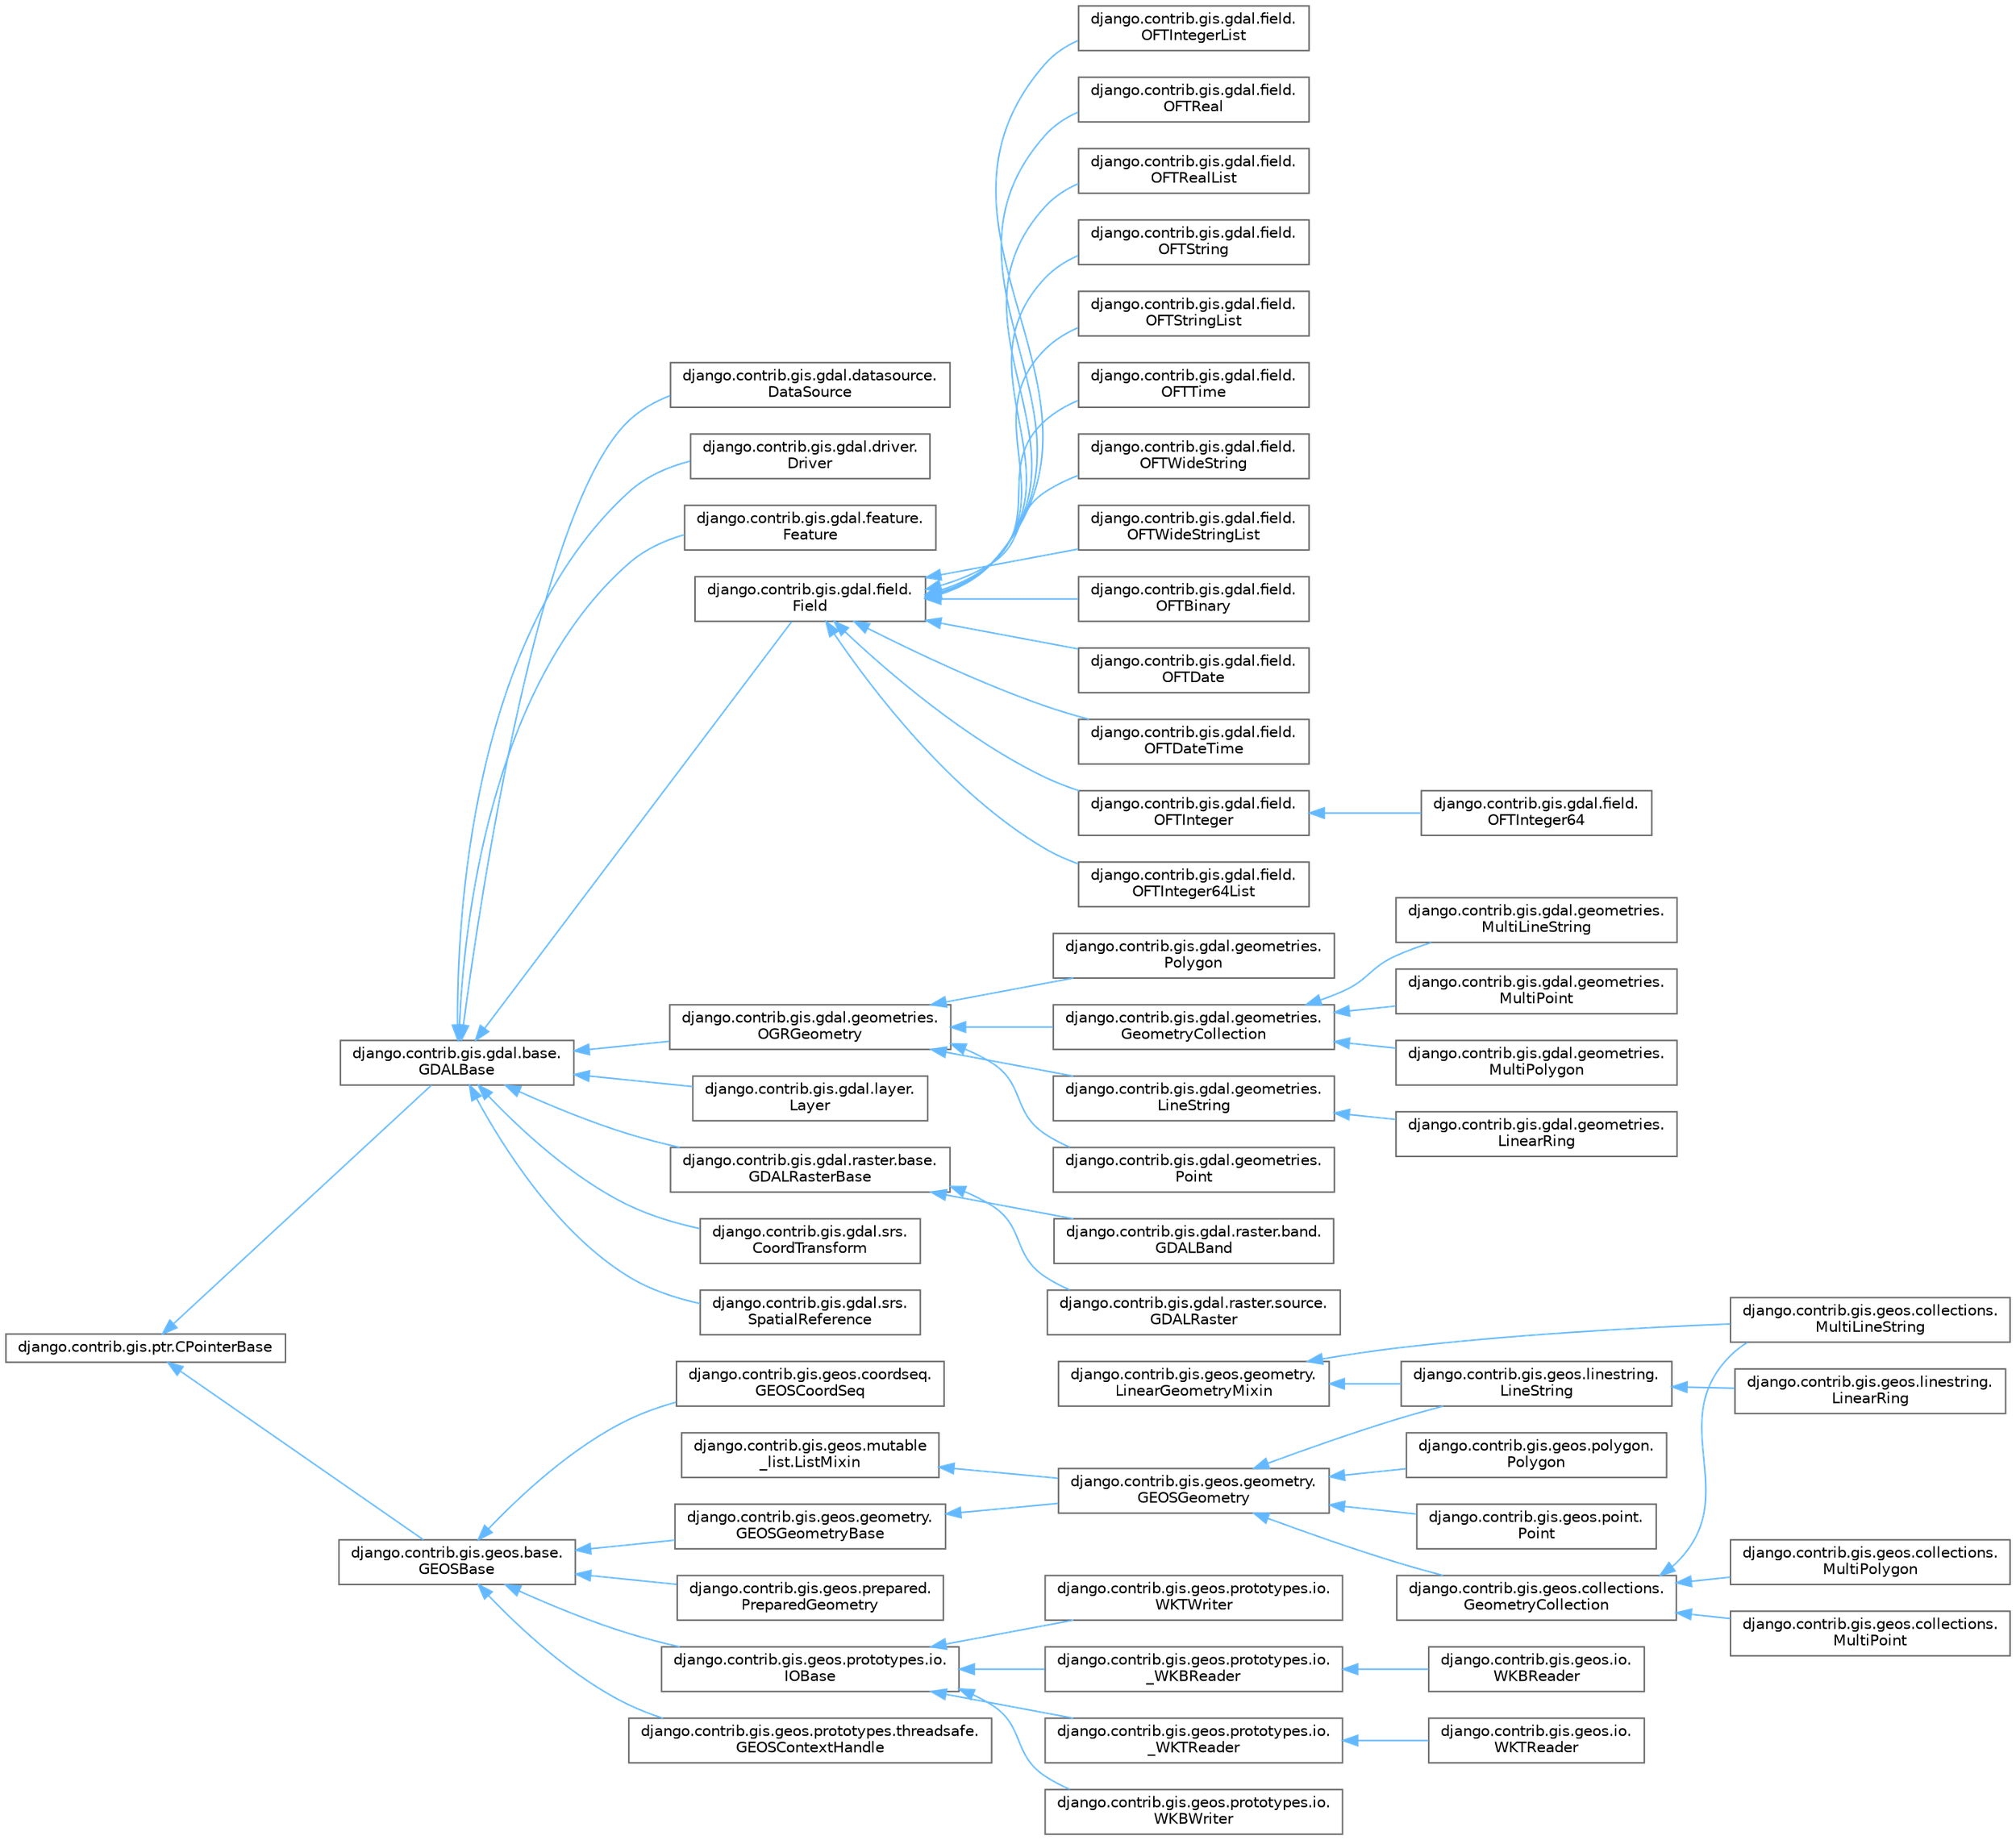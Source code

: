 digraph "Graphical Class Hierarchy"
{
 // LATEX_PDF_SIZE
  bgcolor="transparent";
  edge [fontname=Helvetica,fontsize=10,labelfontname=Helvetica,labelfontsize=10];
  node [fontname=Helvetica,fontsize=10,shape=box,height=0.2,width=0.4];
  rankdir="LR";
  Node0 [id="Node000000",label="django.contrib.gis.ptr.CPointerBase",height=0.2,width=0.4,color="grey40", fillcolor="white", style="filled",URL="$classdjango_1_1contrib_1_1gis_1_1ptr_1_1_c_pointer_base.html",tooltip=" "];
  Node0 -> Node1 [id="edge1171_Node000000_Node000001",dir="back",color="steelblue1",style="solid",tooltip=" "];
  Node1 [id="Node000001",label="django.contrib.gis.gdal.base.\lGDALBase",height=0.2,width=0.4,color="grey40", fillcolor="white", style="filled",URL="$classdjango_1_1contrib_1_1gis_1_1gdal_1_1base_1_1_g_d_a_l_base.html",tooltip=" "];
  Node1 -> Node2 [id="edge1172_Node000001_Node000002",dir="back",color="steelblue1",style="solid",tooltip=" "];
  Node2 [id="Node000002",label="django.contrib.gis.gdal.datasource.\lDataSource",height=0.2,width=0.4,color="grey40", fillcolor="white", style="filled",URL="$classdjango_1_1contrib_1_1gis_1_1gdal_1_1datasource_1_1_data_source.html",tooltip=" "];
  Node1 -> Node3 [id="edge1173_Node000001_Node000003",dir="back",color="steelblue1",style="solid",tooltip=" "];
  Node3 [id="Node000003",label="django.contrib.gis.gdal.driver.\lDriver",height=0.2,width=0.4,color="grey40", fillcolor="white", style="filled",URL="$classdjango_1_1contrib_1_1gis_1_1gdal_1_1driver_1_1_driver.html",tooltip=" "];
  Node1 -> Node4 [id="edge1174_Node000001_Node000004",dir="back",color="steelblue1",style="solid",tooltip=" "];
  Node4 [id="Node000004",label="django.contrib.gis.gdal.feature.\lFeature",height=0.2,width=0.4,color="grey40", fillcolor="white", style="filled",URL="$classdjango_1_1contrib_1_1gis_1_1gdal_1_1feature_1_1_feature.html",tooltip=" "];
  Node1 -> Node5 [id="edge1175_Node000001_Node000005",dir="back",color="steelblue1",style="solid",tooltip=" "];
  Node5 [id="Node000005",label="django.contrib.gis.gdal.field.\lField",height=0.2,width=0.4,color="grey40", fillcolor="white", style="filled",URL="$classdjango_1_1contrib_1_1gis_1_1gdal_1_1field_1_1_field.html",tooltip=" "];
  Node5 -> Node6 [id="edge1176_Node000005_Node000006",dir="back",color="steelblue1",style="solid",tooltip=" "];
  Node6 [id="Node000006",label="django.contrib.gis.gdal.field.\lOFTBinary",height=0.2,width=0.4,color="grey40", fillcolor="white", style="filled",URL="$classdjango_1_1contrib_1_1gis_1_1gdal_1_1field_1_1_o_f_t_binary.html",tooltip=" "];
  Node5 -> Node7 [id="edge1177_Node000005_Node000007",dir="back",color="steelblue1",style="solid",tooltip=" "];
  Node7 [id="Node000007",label="django.contrib.gis.gdal.field.\lOFTDate",height=0.2,width=0.4,color="grey40", fillcolor="white", style="filled",URL="$classdjango_1_1contrib_1_1gis_1_1gdal_1_1field_1_1_o_f_t_date.html",tooltip=" "];
  Node5 -> Node8 [id="edge1178_Node000005_Node000008",dir="back",color="steelblue1",style="solid",tooltip=" "];
  Node8 [id="Node000008",label="django.contrib.gis.gdal.field.\lOFTDateTime",height=0.2,width=0.4,color="grey40", fillcolor="white", style="filled",URL="$classdjango_1_1contrib_1_1gis_1_1gdal_1_1field_1_1_o_f_t_date_time.html",tooltip=" "];
  Node5 -> Node9 [id="edge1179_Node000005_Node000009",dir="back",color="steelblue1",style="solid",tooltip=" "];
  Node9 [id="Node000009",label="django.contrib.gis.gdal.field.\lOFTInteger",height=0.2,width=0.4,color="grey40", fillcolor="white", style="filled",URL="$classdjango_1_1contrib_1_1gis_1_1gdal_1_1field_1_1_o_f_t_integer.html",tooltip=" "];
  Node9 -> Node10 [id="edge1180_Node000009_Node000010",dir="back",color="steelblue1",style="solid",tooltip=" "];
  Node10 [id="Node000010",label="django.contrib.gis.gdal.field.\lOFTInteger64",height=0.2,width=0.4,color="grey40", fillcolor="white", style="filled",URL="$classdjango_1_1contrib_1_1gis_1_1gdal_1_1field_1_1_o_f_t_integer64.html",tooltip=" "];
  Node5 -> Node11 [id="edge1181_Node000005_Node000011",dir="back",color="steelblue1",style="solid",tooltip=" "];
  Node11 [id="Node000011",label="django.contrib.gis.gdal.field.\lOFTInteger64List",height=0.2,width=0.4,color="grey40", fillcolor="white", style="filled",URL="$classdjango_1_1contrib_1_1gis_1_1gdal_1_1field_1_1_o_f_t_integer64_list.html",tooltip=" "];
  Node5 -> Node12 [id="edge1182_Node000005_Node000012",dir="back",color="steelblue1",style="solid",tooltip=" "];
  Node12 [id="Node000012",label="django.contrib.gis.gdal.field.\lOFTIntegerList",height=0.2,width=0.4,color="grey40", fillcolor="white", style="filled",URL="$classdjango_1_1contrib_1_1gis_1_1gdal_1_1field_1_1_o_f_t_integer_list.html",tooltip=" "];
  Node5 -> Node13 [id="edge1183_Node000005_Node000013",dir="back",color="steelblue1",style="solid",tooltip=" "];
  Node13 [id="Node000013",label="django.contrib.gis.gdal.field.\lOFTReal",height=0.2,width=0.4,color="grey40", fillcolor="white", style="filled",URL="$classdjango_1_1contrib_1_1gis_1_1gdal_1_1field_1_1_o_f_t_real.html",tooltip=" "];
  Node5 -> Node14 [id="edge1184_Node000005_Node000014",dir="back",color="steelblue1",style="solid",tooltip=" "];
  Node14 [id="Node000014",label="django.contrib.gis.gdal.field.\lOFTRealList",height=0.2,width=0.4,color="grey40", fillcolor="white", style="filled",URL="$classdjango_1_1contrib_1_1gis_1_1gdal_1_1field_1_1_o_f_t_real_list.html",tooltip=" "];
  Node5 -> Node15 [id="edge1185_Node000005_Node000015",dir="back",color="steelblue1",style="solid",tooltip=" "];
  Node15 [id="Node000015",label="django.contrib.gis.gdal.field.\lOFTString",height=0.2,width=0.4,color="grey40", fillcolor="white", style="filled",URL="$classdjango_1_1contrib_1_1gis_1_1gdal_1_1field_1_1_o_f_t_string.html",tooltip=" "];
  Node5 -> Node16 [id="edge1186_Node000005_Node000016",dir="back",color="steelblue1",style="solid",tooltip=" "];
  Node16 [id="Node000016",label="django.contrib.gis.gdal.field.\lOFTStringList",height=0.2,width=0.4,color="grey40", fillcolor="white", style="filled",URL="$classdjango_1_1contrib_1_1gis_1_1gdal_1_1field_1_1_o_f_t_string_list.html",tooltip=" "];
  Node5 -> Node17 [id="edge1187_Node000005_Node000017",dir="back",color="steelblue1",style="solid",tooltip=" "];
  Node17 [id="Node000017",label="django.contrib.gis.gdal.field.\lOFTTime",height=0.2,width=0.4,color="grey40", fillcolor="white", style="filled",URL="$classdjango_1_1contrib_1_1gis_1_1gdal_1_1field_1_1_o_f_t_time.html",tooltip=" "];
  Node5 -> Node18 [id="edge1188_Node000005_Node000018",dir="back",color="steelblue1",style="solid",tooltip=" "];
  Node18 [id="Node000018",label="django.contrib.gis.gdal.field.\lOFTWideString",height=0.2,width=0.4,color="grey40", fillcolor="white", style="filled",URL="$classdjango_1_1contrib_1_1gis_1_1gdal_1_1field_1_1_o_f_t_wide_string.html",tooltip=" "];
  Node5 -> Node19 [id="edge1189_Node000005_Node000019",dir="back",color="steelblue1",style="solid",tooltip=" "];
  Node19 [id="Node000019",label="django.contrib.gis.gdal.field.\lOFTWideStringList",height=0.2,width=0.4,color="grey40", fillcolor="white", style="filled",URL="$classdjango_1_1contrib_1_1gis_1_1gdal_1_1field_1_1_o_f_t_wide_string_list.html",tooltip=" "];
  Node1 -> Node20 [id="edge1190_Node000001_Node000020",dir="back",color="steelblue1",style="solid",tooltip=" "];
  Node20 [id="Node000020",label="django.contrib.gis.gdal.geometries.\lOGRGeometry",height=0.2,width=0.4,color="grey40", fillcolor="white", style="filled",URL="$classdjango_1_1contrib_1_1gis_1_1gdal_1_1geometries_1_1_o_g_r_geometry.html",tooltip=" "];
  Node20 -> Node21 [id="edge1191_Node000020_Node000021",dir="back",color="steelblue1",style="solid",tooltip=" "];
  Node21 [id="Node000021",label="django.contrib.gis.gdal.geometries.\lGeometryCollection",height=0.2,width=0.4,color="grey40", fillcolor="white", style="filled",URL="$classdjango_1_1contrib_1_1gis_1_1gdal_1_1geometries_1_1_geometry_collection.html",tooltip=" "];
  Node21 -> Node22 [id="edge1192_Node000021_Node000022",dir="back",color="steelblue1",style="solid",tooltip=" "];
  Node22 [id="Node000022",label="django.contrib.gis.gdal.geometries.\lMultiLineString",height=0.2,width=0.4,color="grey40", fillcolor="white", style="filled",URL="$classdjango_1_1contrib_1_1gis_1_1gdal_1_1geometries_1_1_multi_line_string.html",tooltip=" "];
  Node21 -> Node23 [id="edge1193_Node000021_Node000023",dir="back",color="steelblue1",style="solid",tooltip=" "];
  Node23 [id="Node000023",label="django.contrib.gis.gdal.geometries.\lMultiPoint",height=0.2,width=0.4,color="grey40", fillcolor="white", style="filled",URL="$classdjango_1_1contrib_1_1gis_1_1gdal_1_1geometries_1_1_multi_point.html",tooltip=" "];
  Node21 -> Node24 [id="edge1194_Node000021_Node000024",dir="back",color="steelblue1",style="solid",tooltip=" "];
  Node24 [id="Node000024",label="django.contrib.gis.gdal.geometries.\lMultiPolygon",height=0.2,width=0.4,color="grey40", fillcolor="white", style="filled",URL="$classdjango_1_1contrib_1_1gis_1_1gdal_1_1geometries_1_1_multi_polygon.html",tooltip=" "];
  Node20 -> Node25 [id="edge1195_Node000020_Node000025",dir="back",color="steelblue1",style="solid",tooltip=" "];
  Node25 [id="Node000025",label="django.contrib.gis.gdal.geometries.\lLineString",height=0.2,width=0.4,color="grey40", fillcolor="white", style="filled",URL="$classdjango_1_1contrib_1_1gis_1_1gdal_1_1geometries_1_1_line_string.html",tooltip=" "];
  Node25 -> Node26 [id="edge1196_Node000025_Node000026",dir="back",color="steelblue1",style="solid",tooltip=" "];
  Node26 [id="Node000026",label="django.contrib.gis.gdal.geometries.\lLinearRing",height=0.2,width=0.4,color="grey40", fillcolor="white", style="filled",URL="$classdjango_1_1contrib_1_1gis_1_1gdal_1_1geometries_1_1_linear_ring.html",tooltip=" "];
  Node20 -> Node27 [id="edge1197_Node000020_Node000027",dir="back",color="steelblue1",style="solid",tooltip=" "];
  Node27 [id="Node000027",label="django.contrib.gis.gdal.geometries.\lPoint",height=0.2,width=0.4,color="grey40", fillcolor="white", style="filled",URL="$classdjango_1_1contrib_1_1gis_1_1gdal_1_1geometries_1_1_point.html",tooltip=" "];
  Node20 -> Node28 [id="edge1198_Node000020_Node000028",dir="back",color="steelblue1",style="solid",tooltip=" "];
  Node28 [id="Node000028",label="django.contrib.gis.gdal.geometries.\lPolygon",height=0.2,width=0.4,color="grey40", fillcolor="white", style="filled",URL="$classdjango_1_1contrib_1_1gis_1_1gdal_1_1geometries_1_1_polygon.html",tooltip=" "];
  Node1 -> Node29 [id="edge1199_Node000001_Node000029",dir="back",color="steelblue1",style="solid",tooltip=" "];
  Node29 [id="Node000029",label="django.contrib.gis.gdal.layer.\lLayer",height=0.2,width=0.4,color="grey40", fillcolor="white", style="filled",URL="$classdjango_1_1contrib_1_1gis_1_1gdal_1_1layer_1_1_layer.html",tooltip=" "];
  Node1 -> Node30 [id="edge1200_Node000001_Node000030",dir="back",color="steelblue1",style="solid",tooltip=" "];
  Node30 [id="Node000030",label="django.contrib.gis.gdal.raster.base.\lGDALRasterBase",height=0.2,width=0.4,color="grey40", fillcolor="white", style="filled",URL="$classdjango_1_1contrib_1_1gis_1_1gdal_1_1raster_1_1base_1_1_g_d_a_l_raster_base.html",tooltip=" "];
  Node30 -> Node31 [id="edge1201_Node000030_Node000031",dir="back",color="steelblue1",style="solid",tooltip=" "];
  Node31 [id="Node000031",label="django.contrib.gis.gdal.raster.band.\lGDALBand",height=0.2,width=0.4,color="grey40", fillcolor="white", style="filled",URL="$classdjango_1_1contrib_1_1gis_1_1gdal_1_1raster_1_1band_1_1_g_d_a_l_band.html",tooltip=" "];
  Node30 -> Node32 [id="edge1202_Node000030_Node000032",dir="back",color="steelblue1",style="solid",tooltip=" "];
  Node32 [id="Node000032",label="django.contrib.gis.gdal.raster.source.\lGDALRaster",height=0.2,width=0.4,color="grey40", fillcolor="white", style="filled",URL="$classdjango_1_1contrib_1_1gis_1_1gdal_1_1raster_1_1source_1_1_g_d_a_l_raster.html",tooltip=" "];
  Node1 -> Node33 [id="edge1203_Node000001_Node000033",dir="back",color="steelblue1",style="solid",tooltip=" "];
  Node33 [id="Node000033",label="django.contrib.gis.gdal.srs.\lCoordTransform",height=0.2,width=0.4,color="grey40", fillcolor="white", style="filled",URL="$classdjango_1_1contrib_1_1gis_1_1gdal_1_1srs_1_1_coord_transform.html",tooltip=" "];
  Node1 -> Node34 [id="edge1204_Node000001_Node000034",dir="back",color="steelblue1",style="solid",tooltip=" "];
  Node34 [id="Node000034",label="django.contrib.gis.gdal.srs.\lSpatialReference",height=0.2,width=0.4,color="grey40", fillcolor="white", style="filled",URL="$classdjango_1_1contrib_1_1gis_1_1gdal_1_1srs_1_1_spatial_reference.html",tooltip=" "];
  Node0 -> Node35 [id="edge1205_Node000000_Node000035",dir="back",color="steelblue1",style="solid",tooltip=" "];
  Node35 [id="Node000035",label="django.contrib.gis.geos.base.\lGEOSBase",height=0.2,width=0.4,color="grey40", fillcolor="white", style="filled",URL="$classdjango_1_1contrib_1_1gis_1_1geos_1_1base_1_1_g_e_o_s_base.html",tooltip=" "];
  Node35 -> Node36 [id="edge1206_Node000035_Node000036",dir="back",color="steelblue1",style="solid",tooltip=" "];
  Node36 [id="Node000036",label="django.contrib.gis.geos.coordseq.\lGEOSCoordSeq",height=0.2,width=0.4,color="grey40", fillcolor="white", style="filled",URL="$classdjango_1_1contrib_1_1gis_1_1geos_1_1coordseq_1_1_g_e_o_s_coord_seq.html",tooltip=" "];
  Node35 -> Node37 [id="edge1207_Node000035_Node000037",dir="back",color="steelblue1",style="solid",tooltip=" "];
  Node37 [id="Node000037",label="django.contrib.gis.geos.geometry.\lGEOSGeometryBase",height=0.2,width=0.4,color="grey40", fillcolor="white", style="filled",URL="$classdjango_1_1contrib_1_1gis_1_1geos_1_1geometry_1_1_g_e_o_s_geometry_base.html",tooltip=" "];
  Node37 -> Node38 [id="edge1208_Node000037_Node000038",dir="back",color="steelblue1",style="solid",tooltip=" "];
  Node38 [id="Node000038",label="django.contrib.gis.geos.geometry.\lGEOSGeometry",height=0.2,width=0.4,color="grey40", fillcolor="white", style="filled",URL="$classdjango_1_1contrib_1_1gis_1_1geos_1_1geometry_1_1_g_e_o_s_geometry.html",tooltip=" "];
  Node38 -> Node39 [id="edge1209_Node000038_Node000039",dir="back",color="steelblue1",style="solid",tooltip=" "];
  Node39 [id="Node000039",label="django.contrib.gis.geos.collections.\lGeometryCollection",height=0.2,width=0.4,color="grey40", fillcolor="white", style="filled",URL="$classdjango_1_1contrib_1_1gis_1_1geos_1_1collections_1_1_geometry_collection.html",tooltip=" "];
  Node39 -> Node40 [id="edge1210_Node000039_Node000040",dir="back",color="steelblue1",style="solid",tooltip=" "];
  Node40 [id="Node000040",label="django.contrib.gis.geos.collections.\lMultiLineString",height=0.2,width=0.4,color="grey40", fillcolor="white", style="filled",URL="$classdjango_1_1contrib_1_1gis_1_1geos_1_1collections_1_1_multi_line_string.html",tooltip=" "];
  Node39 -> Node44 [id="edge1211_Node000039_Node000044",dir="back",color="steelblue1",style="solid",tooltip=" "];
  Node44 [id="Node000044",label="django.contrib.gis.geos.collections.\lMultiPoint",height=0.2,width=0.4,color="grey40", fillcolor="white", style="filled",URL="$classdjango_1_1contrib_1_1gis_1_1geos_1_1collections_1_1_multi_point.html",tooltip=" "];
  Node39 -> Node45 [id="edge1212_Node000039_Node000045",dir="back",color="steelblue1",style="solid",tooltip=" "];
  Node45 [id="Node000045",label="django.contrib.gis.geos.collections.\lMultiPolygon",height=0.2,width=0.4,color="grey40", fillcolor="white", style="filled",URL="$classdjango_1_1contrib_1_1gis_1_1geos_1_1collections_1_1_multi_polygon.html",tooltip=" "];
  Node38 -> Node42 [id="edge1213_Node000038_Node000042",dir="back",color="steelblue1",style="solid",tooltip=" "];
  Node42 [id="Node000042",label="django.contrib.gis.geos.linestring.\lLineString",height=0.2,width=0.4,color="grey40", fillcolor="white", style="filled",URL="$classdjango_1_1contrib_1_1gis_1_1geos_1_1linestring_1_1_line_string.html",tooltip=" "];
  Node42 -> Node43 [id="edge1214_Node000042_Node000043",dir="back",color="steelblue1",style="solid",tooltip=" "];
  Node43 [id="Node000043",label="django.contrib.gis.geos.linestring.\lLinearRing",height=0.2,width=0.4,color="grey40", fillcolor="white", style="filled",URL="$classdjango_1_1contrib_1_1gis_1_1geos_1_1linestring_1_1_linear_ring.html",tooltip=" "];
  Node38 -> Node46 [id="edge1215_Node000038_Node000046",dir="back",color="steelblue1",style="solid",tooltip=" "];
  Node46 [id="Node000046",label="django.contrib.gis.geos.point.\lPoint",height=0.2,width=0.4,color="grey40", fillcolor="white", style="filled",URL="$classdjango_1_1contrib_1_1gis_1_1geos_1_1point_1_1_point.html",tooltip=" "];
  Node38 -> Node47 [id="edge1216_Node000038_Node000047",dir="back",color="steelblue1",style="solid",tooltip=" "];
  Node47 [id="Node000047",label="django.contrib.gis.geos.polygon.\lPolygon",height=0.2,width=0.4,color="grey40", fillcolor="white", style="filled",URL="$classdjango_1_1contrib_1_1gis_1_1geos_1_1polygon_1_1_polygon.html",tooltip=" "];
  Node35 -> Node49 [id="edge1217_Node000035_Node000049",dir="back",color="steelblue1",style="solid",tooltip=" "];
  Node49 [id="Node000049",label="django.contrib.gis.geos.prepared.\lPreparedGeometry",height=0.2,width=0.4,color="grey40", fillcolor="white", style="filled",URL="$classdjango_1_1contrib_1_1gis_1_1geos_1_1prepared_1_1_prepared_geometry.html",tooltip=" "];
  Node35 -> Node50 [id="edge1218_Node000035_Node000050",dir="back",color="steelblue1",style="solid",tooltip=" "];
  Node50 [id="Node000050",label="django.contrib.gis.geos.prototypes.io.\lIOBase",height=0.2,width=0.4,color="grey40", fillcolor="white", style="filled",URL="$classdjango_1_1contrib_1_1gis_1_1geos_1_1prototypes_1_1io_1_1_i_o_base.html",tooltip=" "];
  Node50 -> Node51 [id="edge1219_Node000050_Node000051",dir="back",color="steelblue1",style="solid",tooltip=" "];
  Node51 [id="Node000051",label="django.contrib.gis.geos.prototypes.io.\lWKBWriter",height=0.2,width=0.4,color="grey40", fillcolor="white", style="filled",URL="$classdjango_1_1contrib_1_1gis_1_1geos_1_1prototypes_1_1io_1_1_w_k_b_writer.html",tooltip=" "];
  Node50 -> Node52 [id="edge1220_Node000050_Node000052",dir="back",color="steelblue1",style="solid",tooltip=" "];
  Node52 [id="Node000052",label="django.contrib.gis.geos.prototypes.io.\lWKTWriter",height=0.2,width=0.4,color="grey40", fillcolor="white", style="filled",URL="$classdjango_1_1contrib_1_1gis_1_1geos_1_1prototypes_1_1io_1_1_w_k_t_writer.html",tooltip=" "];
  Node50 -> Node53 [id="edge1221_Node000050_Node000053",dir="back",color="steelblue1",style="solid",tooltip=" "];
  Node53 [id="Node000053",label="django.contrib.gis.geos.prototypes.io.\l_WKBReader",height=0.2,width=0.4,color="grey40", fillcolor="white", style="filled",URL="$classdjango_1_1contrib_1_1gis_1_1geos_1_1prototypes_1_1io_1_1___w_k_b_reader.html",tooltip=" "];
  Node53 -> Node54 [id="edge1222_Node000053_Node000054",dir="back",color="steelblue1",style="solid",tooltip=" "];
  Node54 [id="Node000054",label="django.contrib.gis.geos.io.\lWKBReader",height=0.2,width=0.4,color="grey40", fillcolor="white", style="filled",URL="$classdjango_1_1contrib_1_1gis_1_1geos_1_1io_1_1_w_k_b_reader.html",tooltip=" "];
  Node50 -> Node55 [id="edge1223_Node000050_Node000055",dir="back",color="steelblue1",style="solid",tooltip=" "];
  Node55 [id="Node000055",label="django.contrib.gis.geos.prototypes.io.\l_WKTReader",height=0.2,width=0.4,color="grey40", fillcolor="white", style="filled",URL="$classdjango_1_1contrib_1_1gis_1_1geos_1_1prototypes_1_1io_1_1___w_k_t_reader.html",tooltip=" "];
  Node55 -> Node56 [id="edge1224_Node000055_Node000056",dir="back",color="steelblue1",style="solid",tooltip=" "];
  Node56 [id="Node000056",label="django.contrib.gis.geos.io.\lWKTReader",height=0.2,width=0.4,color="grey40", fillcolor="white", style="filled",URL="$classdjango_1_1contrib_1_1gis_1_1geos_1_1io_1_1_w_k_t_reader.html",tooltip=" "];
  Node35 -> Node57 [id="edge1225_Node000035_Node000057",dir="back",color="steelblue1",style="solid",tooltip=" "];
  Node57 [id="Node000057",label="django.contrib.gis.geos.prototypes.threadsafe.\lGEOSContextHandle",height=0.2,width=0.4,color="grey40", fillcolor="white", style="filled",URL="$classdjango_1_1contrib_1_1gis_1_1geos_1_1prototypes_1_1threadsafe_1_1_g_e_o_s_context_handle.html",tooltip=" "];
  Node41 [id="Node000041",label="django.contrib.gis.geos.geometry.\lLinearGeometryMixin",height=0.2,width=0.4,color="grey40", fillcolor="white", style="filled",URL="$classdjango_1_1contrib_1_1gis_1_1geos_1_1geometry_1_1_linear_geometry_mixin.html",tooltip=" "];
  Node41 -> Node40 [id="edge1226_Node000041_Node000040",dir="back",color="steelblue1",style="solid",tooltip=" "];
  Node41 -> Node42 [id="edge1227_Node000041_Node000042",dir="back",color="steelblue1",style="solid",tooltip=" "];
  Node48 [id="Node000048",label="django.contrib.gis.geos.mutable\l_list.ListMixin",height=0.2,width=0.4,color="grey40", fillcolor="white", style="filled",URL="$classdjango_1_1contrib_1_1gis_1_1geos_1_1mutable__list_1_1_list_mixin.html",tooltip=" "];
  Node48 -> Node38 [id="edge1228_Node000048_Node000038",dir="back",color="steelblue1",style="solid",tooltip=" "];
}
